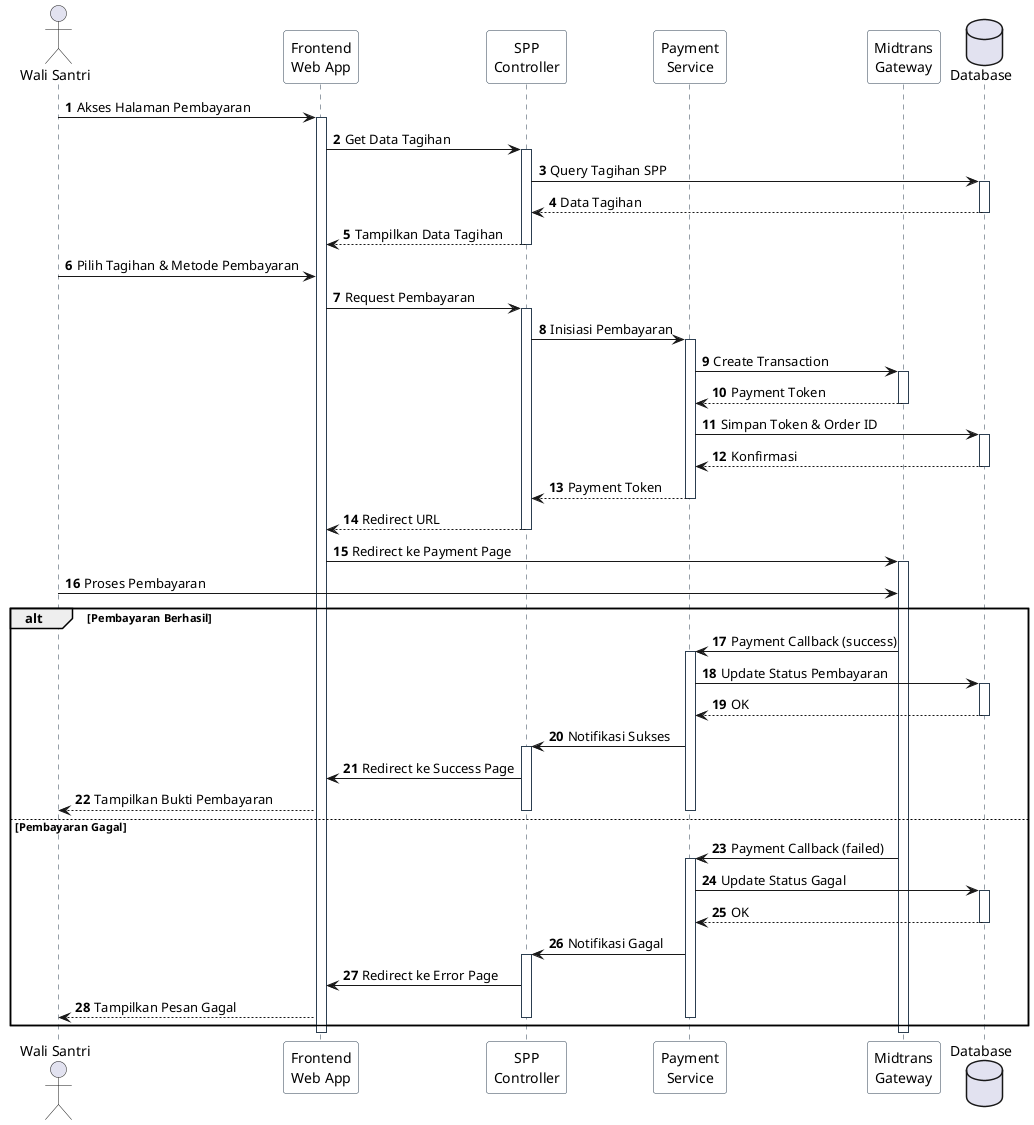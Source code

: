 @startuml Sequence Pembayaran SPP Online

skinparam sequence {
    ParticipantBorderColor #2C3E50
    ParticipantBackgroundColor #FFFFFF
    LifeLineBorderColor #2C3E50
    LifeLineBackgroundColor #FFFFFF
}

actor "Wali Santri" as wali
participant "Frontend\nWeb App" as web
participant "SPP\nController" as controller
participant "Payment\nService" as payment
participant "Midtrans\nGateway" as midtrans
database "Database" as db

autonumber

wali -> web: Akses Halaman Pembayaran
activate web

web -> controller: Get Data Tagihan
activate controller
controller -> db: Query Tagihan SPP
activate db
db --> controller: Data Tagihan
deactivate db
controller --> web: Tampilkan Data Tagihan
deactivate controller

wali -> web: Pilih Tagihan & Metode Pembayaran
web -> controller: Request Pembayaran
activate controller

controller -> payment: Inisiasi Pembayaran
activate payment
payment -> midtrans: Create Transaction
activate midtrans
midtrans --> payment: Payment Token
deactivate midtrans

payment -> db: Simpan Token & Order ID
activate db
db --> payment: Konfirmasi
deactivate db

payment --> controller: Payment Token
deactivate payment

controller --> web: Redirect URL
deactivate controller

web -> midtrans: Redirect ke Payment Page
activate midtrans
wali -> midtrans: Proses Pembayaran

alt Pembayaran Berhasil
    midtrans -> payment: Payment Callback (success)
    activate payment
    payment -> db: Update Status Pembayaran
    activate db
    db --> payment: OK
    deactivate db
    
    payment -> controller: Notifikasi Sukses
    activate controller
    controller -> web: Redirect ke Success Page
    web --> wali: Tampilkan Bukti Pembayaran
    deactivate controller
    deactivate payment

else Pembayaran Gagal
    midtrans -> payment: Payment Callback (failed)
    activate payment
    payment -> db: Update Status Gagal
    activate db
    db --> payment: OK
    deactivate db
    
    payment -> controller: Notifikasi Gagal
    activate controller
    controller -> web: Redirect ke Error Page
    web --> wali: Tampilkan Pesan Gagal
    deactivate controller
    deactivate payment
end

deactivate midtrans
deactivate web

@enduml